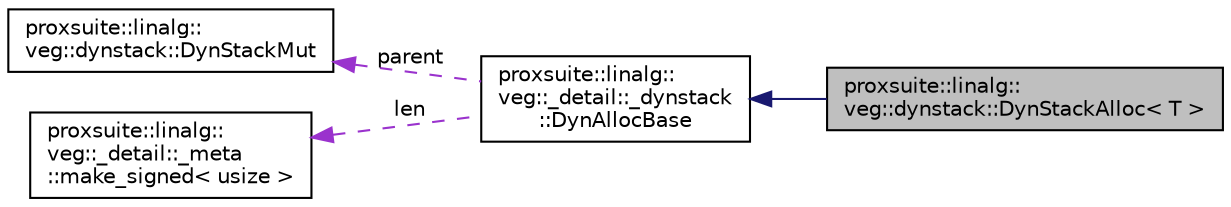 digraph "proxsuite::linalg::veg::dynstack::DynStackAlloc&lt; T &gt;"
{
 // LATEX_PDF_SIZE
  bgcolor="transparent";
  edge [fontname="Helvetica",fontsize="10",labelfontname="Helvetica",labelfontsize="10"];
  node [fontname="Helvetica",fontsize="10",shape=record];
  rankdir="LR";
  Node1 [label="proxsuite::linalg::\lveg::dynstack::DynStackAlloc\< T \>",height=0.2,width=0.4,color="black", fillcolor="grey75", style="filled", fontcolor="black",tooltip=" "];
  Node2 -> Node1 [dir="back",color="midnightblue",fontsize="10",style="solid",fontname="Helvetica"];
  Node2 [label="proxsuite::linalg::\lveg::_detail::_dynstack\l::DynAllocBase",height=0.2,width=0.4,color="black",URL="$structproxsuite_1_1linalg_1_1veg_1_1__detail_1_1__dynstack_1_1_dyn_alloc_base.html",tooltip=" "];
  Node3 -> Node2 [dir="back",color="darkorchid3",fontsize="10",style="dashed",label=" parent" ,fontname="Helvetica"];
  Node3 [label="proxsuite::linalg::\lveg::dynstack::DynStackMut",height=0.2,width=0.4,color="black",URL="$structproxsuite_1_1linalg_1_1veg_1_1dynstack_1_1_dyn_stack_mut.html",tooltip=" "];
  Node4 -> Node2 [dir="back",color="darkorchid3",fontsize="10",style="dashed",label=" len" ,fontname="Helvetica"];
  Node4 [label="proxsuite::linalg::\lveg::_detail::_meta\l::make_signed\< usize \>",height=0.2,width=0.4,color="black",URL="$structproxsuite_1_1linalg_1_1veg_1_1__detail_1_1__meta_1_1make__signed.html",tooltip=" "];
}
